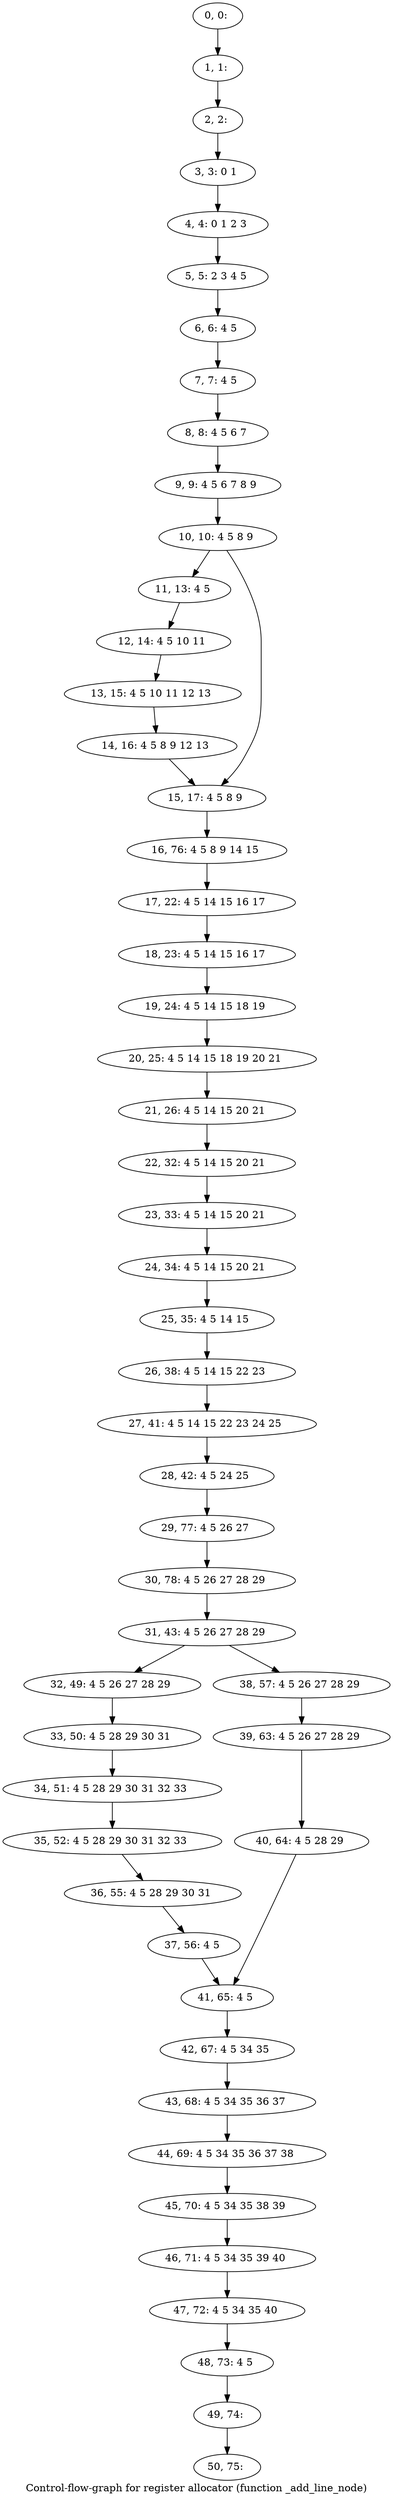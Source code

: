 digraph G {
graph [label="Control-flow-graph for register allocator (function _add_line_node)"]
0[label="0, 0: "];
1[label="1, 1: "];
2[label="2, 2: "];
3[label="3, 3: 0 1 "];
4[label="4, 4: 0 1 2 3 "];
5[label="5, 5: 2 3 4 5 "];
6[label="6, 6: 4 5 "];
7[label="7, 7: 4 5 "];
8[label="8, 8: 4 5 6 7 "];
9[label="9, 9: 4 5 6 7 8 9 "];
10[label="10, 10: 4 5 8 9 "];
11[label="11, 13: 4 5 "];
12[label="12, 14: 4 5 10 11 "];
13[label="13, 15: 4 5 10 11 12 13 "];
14[label="14, 16: 4 5 8 9 12 13 "];
15[label="15, 17: 4 5 8 9 "];
16[label="16, 76: 4 5 8 9 14 15 "];
17[label="17, 22: 4 5 14 15 16 17 "];
18[label="18, 23: 4 5 14 15 16 17 "];
19[label="19, 24: 4 5 14 15 18 19 "];
20[label="20, 25: 4 5 14 15 18 19 20 21 "];
21[label="21, 26: 4 5 14 15 20 21 "];
22[label="22, 32: 4 5 14 15 20 21 "];
23[label="23, 33: 4 5 14 15 20 21 "];
24[label="24, 34: 4 5 14 15 20 21 "];
25[label="25, 35: 4 5 14 15 "];
26[label="26, 38: 4 5 14 15 22 23 "];
27[label="27, 41: 4 5 14 15 22 23 24 25 "];
28[label="28, 42: 4 5 24 25 "];
29[label="29, 77: 4 5 26 27 "];
30[label="30, 78: 4 5 26 27 28 29 "];
31[label="31, 43: 4 5 26 27 28 29 "];
32[label="32, 49: 4 5 26 27 28 29 "];
33[label="33, 50: 4 5 28 29 30 31 "];
34[label="34, 51: 4 5 28 29 30 31 32 33 "];
35[label="35, 52: 4 5 28 29 30 31 32 33 "];
36[label="36, 55: 4 5 28 29 30 31 "];
37[label="37, 56: 4 5 "];
38[label="38, 57: 4 5 26 27 28 29 "];
39[label="39, 63: 4 5 26 27 28 29 "];
40[label="40, 64: 4 5 28 29 "];
41[label="41, 65: 4 5 "];
42[label="42, 67: 4 5 34 35 "];
43[label="43, 68: 4 5 34 35 36 37 "];
44[label="44, 69: 4 5 34 35 36 37 38 "];
45[label="45, 70: 4 5 34 35 38 39 "];
46[label="46, 71: 4 5 34 35 39 40 "];
47[label="47, 72: 4 5 34 35 40 "];
48[label="48, 73: 4 5 "];
49[label="49, 74: "];
50[label="50, 75: "];
0->1 ;
1->2 ;
2->3 ;
3->4 ;
4->5 ;
5->6 ;
6->7 ;
7->8 ;
8->9 ;
9->10 ;
10->11 ;
10->15 ;
11->12 ;
12->13 ;
13->14 ;
14->15 ;
15->16 ;
16->17 ;
17->18 ;
18->19 ;
19->20 ;
20->21 ;
21->22 ;
22->23 ;
23->24 ;
24->25 ;
25->26 ;
26->27 ;
27->28 ;
28->29 ;
29->30 ;
30->31 ;
31->32 ;
31->38 ;
32->33 ;
33->34 ;
34->35 ;
35->36 ;
36->37 ;
37->41 ;
38->39 ;
39->40 ;
40->41 ;
41->42 ;
42->43 ;
43->44 ;
44->45 ;
45->46 ;
46->47 ;
47->48 ;
48->49 ;
49->50 ;
}
